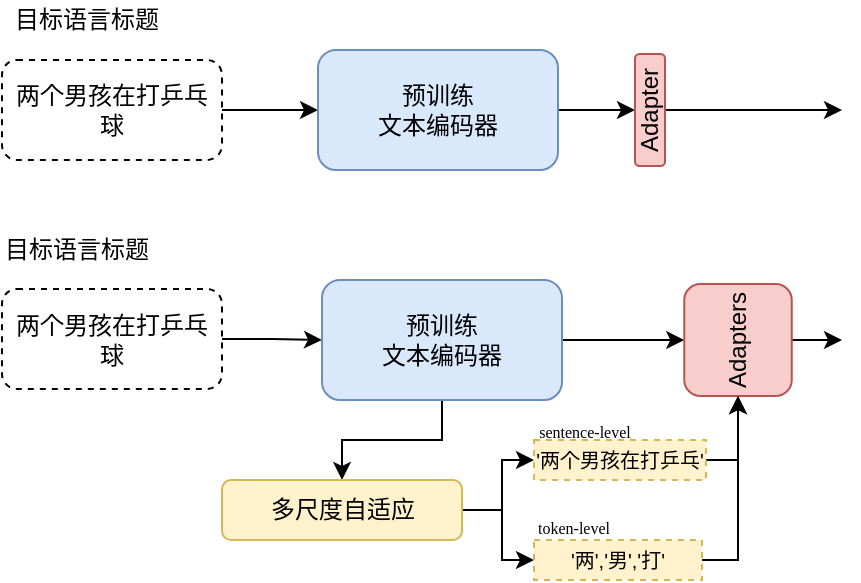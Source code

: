 <mxfile version="26.0.16">
  <diagram name="第 1 页" id="YFcShXYamrY7Mfy_OZak">
    <mxGraphModel dx="893" dy="463" grid="1" gridSize="10" guides="1" tooltips="1" connect="1" arrows="1" fold="1" page="1" pageScale="1" pageWidth="827" pageHeight="1169" math="0" shadow="0">
      <root>
        <mxCell id="0" />
        <mxCell id="1" parent="0" />
        <mxCell id="T80_i37PEqfFpDS44voT-31" style="edgeStyle=orthogonalEdgeStyle;rounded=0;orthogonalLoop=1;jettySize=auto;html=1;entryX=0;entryY=0.5;entryDx=0;entryDy=0;" edge="1" parent="1" source="T80_i37PEqfFpDS44voT-28" target="T80_i37PEqfFpDS44voT-30">
          <mxGeometry relative="1" as="geometry" />
        </mxCell>
        <mxCell id="T80_i37PEqfFpDS44voT-28" value="" style="rounded=1;whiteSpace=wrap;html=1;dashed=1;" vertex="1" parent="1">
          <mxGeometry x="120" y="420" width="110" height="50" as="geometry" />
        </mxCell>
        <mxCell id="T80_i37PEqfFpDS44voT-26" value="目标语言标题" style="text;html=1;align=center;verticalAlign=middle;whiteSpace=wrap;rounded=0;" vertex="1" parent="1">
          <mxGeometry x="125" y="390" width="75" height="20" as="geometry" />
        </mxCell>
        <mxCell id="T80_i37PEqfFpDS44voT-27" value="两个男孩在打乒乓球" style="text;html=1;align=center;verticalAlign=middle;whiteSpace=wrap;rounded=0;strokeColor=none;dashed=1;" vertex="1" parent="1">
          <mxGeometry x="125" y="430" width="100" height="30" as="geometry" />
        </mxCell>
        <mxCell id="T80_i37PEqfFpDS44voT-33" style="edgeStyle=orthogonalEdgeStyle;rounded=0;orthogonalLoop=1;jettySize=auto;html=1;entryX=0.5;entryY=0;entryDx=0;entryDy=0;" edge="1" parent="1" source="T80_i37PEqfFpDS44voT-30" target="T80_i37PEqfFpDS44voT-32">
          <mxGeometry relative="1" as="geometry" />
        </mxCell>
        <mxCell id="T80_i37PEqfFpDS44voT-30" value="预训练&lt;div&gt;文本编码器&lt;/div&gt;" style="rounded=1;whiteSpace=wrap;html=1;fillColor=#dae8fc;strokeColor=#6c8ebf;" vertex="1" parent="1">
          <mxGeometry x="278" y="415" width="120" height="60" as="geometry" />
        </mxCell>
        <mxCell id="T80_i37PEqfFpDS44voT-34" style="edgeStyle=orthogonalEdgeStyle;rounded=0;orthogonalLoop=1;jettySize=auto;html=1;" edge="1" parent="1" source="T80_i37PEqfFpDS44voT-32">
          <mxGeometry relative="1" as="geometry">
            <mxPoint x="540" y="445" as="targetPoint" />
          </mxGeometry>
        </mxCell>
        <mxCell id="T80_i37PEqfFpDS44voT-32" value="Adapter" style="rounded=1;whiteSpace=wrap;html=1;fillColor=#f8cecc;strokeColor=#b85450;rotation=-90;" vertex="1" parent="1">
          <mxGeometry x="416" y="437.5" width="56" height="15" as="geometry" />
        </mxCell>
        <mxCell id="T80_i37PEqfFpDS44voT-46" style="edgeStyle=orthogonalEdgeStyle;rounded=0;orthogonalLoop=1;jettySize=auto;html=1;entryX=0;entryY=0.5;entryDx=0;entryDy=0;" edge="1" parent="1" source="T80_i37PEqfFpDS44voT-35" target="T80_i37PEqfFpDS44voT-40">
          <mxGeometry relative="1" as="geometry" />
        </mxCell>
        <mxCell id="T80_i37PEqfFpDS44voT-35" value="" style="rounded=1;whiteSpace=wrap;html=1;dashed=1;" vertex="1" parent="1">
          <mxGeometry x="120" y="534.5" width="110" height="50" as="geometry" />
        </mxCell>
        <mxCell id="T80_i37PEqfFpDS44voT-36" value="目标语言标题" style="text;html=1;align=center;verticalAlign=middle;whiteSpace=wrap;rounded=0;" vertex="1" parent="1">
          <mxGeometry x="120" y="504.5" width="75" height="20" as="geometry" />
        </mxCell>
        <mxCell id="T80_i37PEqfFpDS44voT-37" value="两个男孩在打乒乓球" style="text;html=1;align=center;verticalAlign=middle;whiteSpace=wrap;rounded=0;strokeColor=none;dashed=1;" vertex="1" parent="1">
          <mxGeometry x="125" y="544.5" width="100" height="30" as="geometry" />
        </mxCell>
        <mxCell id="T80_i37PEqfFpDS44voT-39" style="edgeStyle=orthogonalEdgeStyle;rounded=0;orthogonalLoop=1;jettySize=auto;html=1;entryX=0.5;entryY=0;entryDx=0;entryDy=0;" edge="1" parent="1" source="T80_i37PEqfFpDS44voT-40" target="T80_i37PEqfFpDS44voT-42">
          <mxGeometry relative="1" as="geometry" />
        </mxCell>
        <mxCell id="T80_i37PEqfFpDS44voT-47" style="edgeStyle=orthogonalEdgeStyle;rounded=0;orthogonalLoop=1;jettySize=auto;html=1;entryX=0.5;entryY=0;entryDx=0;entryDy=0;" edge="1" parent="1" source="T80_i37PEqfFpDS44voT-40" target="T80_i37PEqfFpDS44voT-55">
          <mxGeometry relative="1" as="geometry">
            <mxPoint x="290" y="620" as="targetPoint" />
          </mxGeometry>
        </mxCell>
        <mxCell id="T80_i37PEqfFpDS44voT-40" value="预训练&lt;div&gt;文本编码器&lt;/div&gt;" style="rounded=1;whiteSpace=wrap;html=1;fillColor=#dae8fc;strokeColor=#6c8ebf;" vertex="1" parent="1">
          <mxGeometry x="280" y="530" width="120" height="60" as="geometry" />
        </mxCell>
        <mxCell id="T80_i37PEqfFpDS44voT-73" style="edgeStyle=orthogonalEdgeStyle;rounded=0;orthogonalLoop=1;jettySize=auto;html=1;" edge="1" parent="1" source="T80_i37PEqfFpDS44voT-42">
          <mxGeometry relative="1" as="geometry">
            <mxPoint x="540" y="560.005" as="targetPoint" />
          </mxGeometry>
        </mxCell>
        <mxCell id="T80_i37PEqfFpDS44voT-42" value="Adapters" style="rounded=1;whiteSpace=wrap;html=1;fillColor=#f8cecc;strokeColor=#b85450;rotation=-90;" vertex="1" parent="1">
          <mxGeometry x="460" y="533.13" width="56" height="53.75" as="geometry" />
        </mxCell>
        <mxCell id="T80_i37PEqfFpDS44voT-63" style="edgeStyle=orthogonalEdgeStyle;rounded=0;orthogonalLoop=1;jettySize=auto;html=1;entryX=0;entryY=0.5;entryDx=0;entryDy=0;" edge="1" parent="1" source="T80_i37PEqfFpDS44voT-53" target="T80_i37PEqfFpDS44voT-59">
          <mxGeometry relative="1" as="geometry" />
        </mxCell>
        <mxCell id="T80_i37PEqfFpDS44voT-64" style="edgeStyle=orthogonalEdgeStyle;rounded=0;orthogonalLoop=1;jettySize=auto;html=1;exitX=1;exitY=0.5;exitDx=0;exitDy=0;entryX=0;entryY=0.5;entryDx=0;entryDy=0;" edge="1" parent="1" source="T80_i37PEqfFpDS44voT-53" target="T80_i37PEqfFpDS44voT-58">
          <mxGeometry relative="1" as="geometry">
            <Array as="points">
              <mxPoint x="370" y="645" />
              <mxPoint x="370" y="670" />
            </Array>
          </mxGeometry>
        </mxCell>
        <mxCell id="T80_i37PEqfFpDS44voT-53" value="" style="rounded=1;whiteSpace=wrap;html=1;fillColor=#fff2cc;strokeColor=#d6b656;" vertex="1" parent="1">
          <mxGeometry x="230" y="630" width="120" height="30" as="geometry" />
        </mxCell>
        <mxCell id="T80_i37PEqfFpDS44voT-55" value="多尺度自适应" style="text;html=1;align=center;verticalAlign=middle;whiteSpace=wrap;rounded=0;" vertex="1" parent="1">
          <mxGeometry x="242.5" y="630" width="95" height="30" as="geometry" />
        </mxCell>
        <mxCell id="T80_i37PEqfFpDS44voT-72" style="edgeStyle=orthogonalEdgeStyle;rounded=0;orthogonalLoop=1;jettySize=auto;html=1;entryX=0;entryY=0.5;entryDx=0;entryDy=0;exitX=1;exitY=0.5;exitDx=0;exitDy=0;" edge="1" parent="1" source="T80_i37PEqfFpDS44voT-58" target="T80_i37PEqfFpDS44voT-42">
          <mxGeometry relative="1" as="geometry">
            <Array as="points">
              <mxPoint x="488" y="670" />
            </Array>
          </mxGeometry>
        </mxCell>
        <mxCell id="T80_i37PEqfFpDS44voT-58" value="&lt;font style=&quot;font-size: 10px;&quot;&gt;&#39;两&#39;,&#39;男&#39;,&#39;打&#39;&lt;/font&gt;" style="text;html=1;align=center;verticalAlign=middle;whiteSpace=wrap;rounded=0;strokeColor=#d6b656;dashed=1;fillColor=#fff2cc;" vertex="1" parent="1">
          <mxGeometry x="386" y="660" width="84" height="20" as="geometry" />
        </mxCell>
        <mxCell id="T80_i37PEqfFpDS44voT-71" style="edgeStyle=orthogonalEdgeStyle;rounded=0;orthogonalLoop=1;jettySize=auto;html=1;entryX=0;entryY=0.5;entryDx=0;entryDy=0;exitX=1;exitY=0.5;exitDx=0;exitDy=0;" edge="1" parent="1" source="T80_i37PEqfFpDS44voT-59" target="T80_i37PEqfFpDS44voT-42">
          <mxGeometry relative="1" as="geometry" />
        </mxCell>
        <mxCell id="T80_i37PEqfFpDS44voT-59" value="&lt;font style=&quot;font-size: 10px;&quot;&gt;&#39;两个男孩在打乒乓&#39;&lt;/font&gt;" style="text;html=1;align=center;verticalAlign=middle;whiteSpace=wrap;rounded=0;strokeColor=#d6b656;dashed=1;fillColor=#fff2cc;" vertex="1" parent="1">
          <mxGeometry x="386" y="610" width="86" height="20" as="geometry" />
        </mxCell>
        <mxCell id="T80_i37PEqfFpDS44voT-68" value="&lt;font style=&quot;font-size: 8px;&quot; face=&quot;Comic Sans MS&quot;&gt;token-level&lt;/font&gt;" style="text;html=1;align=center;verticalAlign=middle;whiteSpace=wrap;rounded=0;" vertex="1" parent="1">
          <mxGeometry x="381" y="648" width="50" height="10" as="geometry" />
        </mxCell>
        <mxCell id="T80_i37PEqfFpDS44voT-69" value="&lt;font style=&quot;font-size: 8px;&quot; face=&quot;Comic Sans MS&quot;&gt;sentence&lt;/font&gt;&lt;span style=&quot;color: rgba(0, 0, 0, 0); font-family: monospace; font-size: 0px; text-align: start; text-wrap-mode: nowrap;&quot;&gt;%3CmxGraphModel%3E%3Croot%3E%3CmxCell%20id%3D%220%22%2F%3E%3CmxCell%20id%3D%221%22%20parent%3D%220%22%2F%3E%3CmxCell%20id%3D%222%22%20value%3D%22%26lt%3Bfont%20style%3D%26quot%3Bfont-size%3A%208px%3B%26quot%3B%20face%3D%26quot%3BComic%20Sans%20MS%26quot%3B%26gt%3Btoken-level%26lt%3B%2Ffont%26gt%3B%22%20style%3D%22text%3Bhtml%3D1%3Balign%3Dcenter%3BverticalAlign%3Dmiddle%3BwhiteSpace%3Dwrap%3Brounded%3D0%3B%22%20vertex%3D%221%22%20parent%3D%221%22%3E%3CmxGeometry%20x%3D%22381%22%20y%3D%22648%22%20width%3D%2250%22%20height%3D%2210%22%20as%3D%22geometry%22%2F%3E%3C%2FmxCell%3E%3C%2Froot%3E%3C%2FmxGraphModel%3E&lt;/span&gt;&lt;font style=&quot;font-size: 8px;&quot; face=&quot;Comic Sans MS&quot;&gt;-level&lt;/font&gt;" style="text;html=1;align=center;verticalAlign=middle;whiteSpace=wrap;rounded=0;" vertex="1" parent="1">
          <mxGeometry x="381.5" y="600" width="59" height="10" as="geometry" />
        </mxCell>
      </root>
    </mxGraphModel>
  </diagram>
</mxfile>
